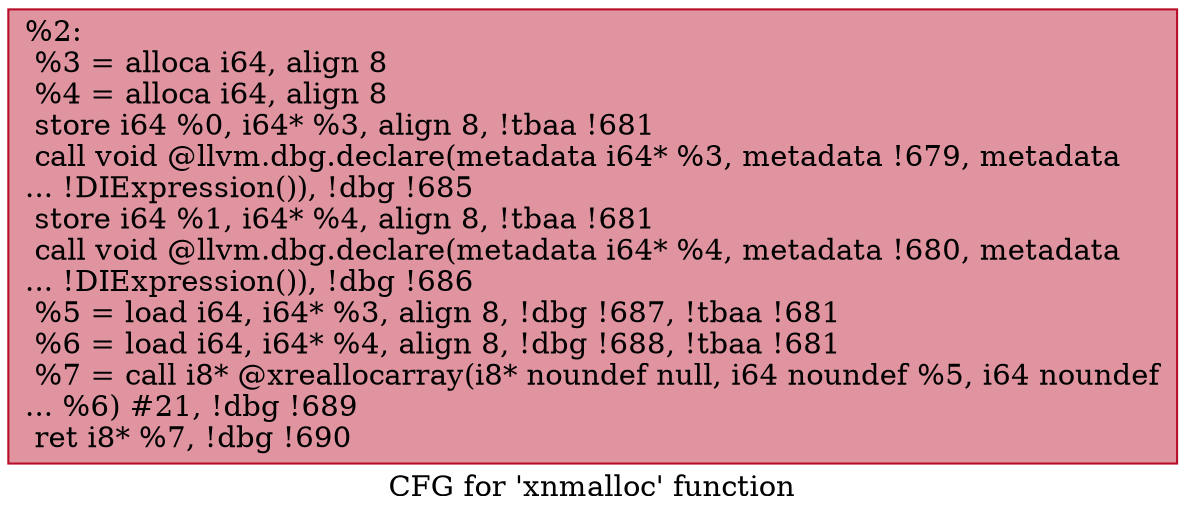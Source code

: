 digraph "CFG for 'xnmalloc' function" {
	label="CFG for 'xnmalloc' function";

	Node0x225ec40 [shape=record,color="#b70d28ff", style=filled, fillcolor="#b70d2870",label="{%2:\l  %3 = alloca i64, align 8\l  %4 = alloca i64, align 8\l  store i64 %0, i64* %3, align 8, !tbaa !681\l  call void @llvm.dbg.declare(metadata i64* %3, metadata !679, metadata\l... !DIExpression()), !dbg !685\l  store i64 %1, i64* %4, align 8, !tbaa !681\l  call void @llvm.dbg.declare(metadata i64* %4, metadata !680, metadata\l... !DIExpression()), !dbg !686\l  %5 = load i64, i64* %3, align 8, !dbg !687, !tbaa !681\l  %6 = load i64, i64* %4, align 8, !dbg !688, !tbaa !681\l  %7 = call i8* @xreallocarray(i8* noundef null, i64 noundef %5, i64 noundef\l... %6) #21, !dbg !689\l  ret i8* %7, !dbg !690\l}"];
}

